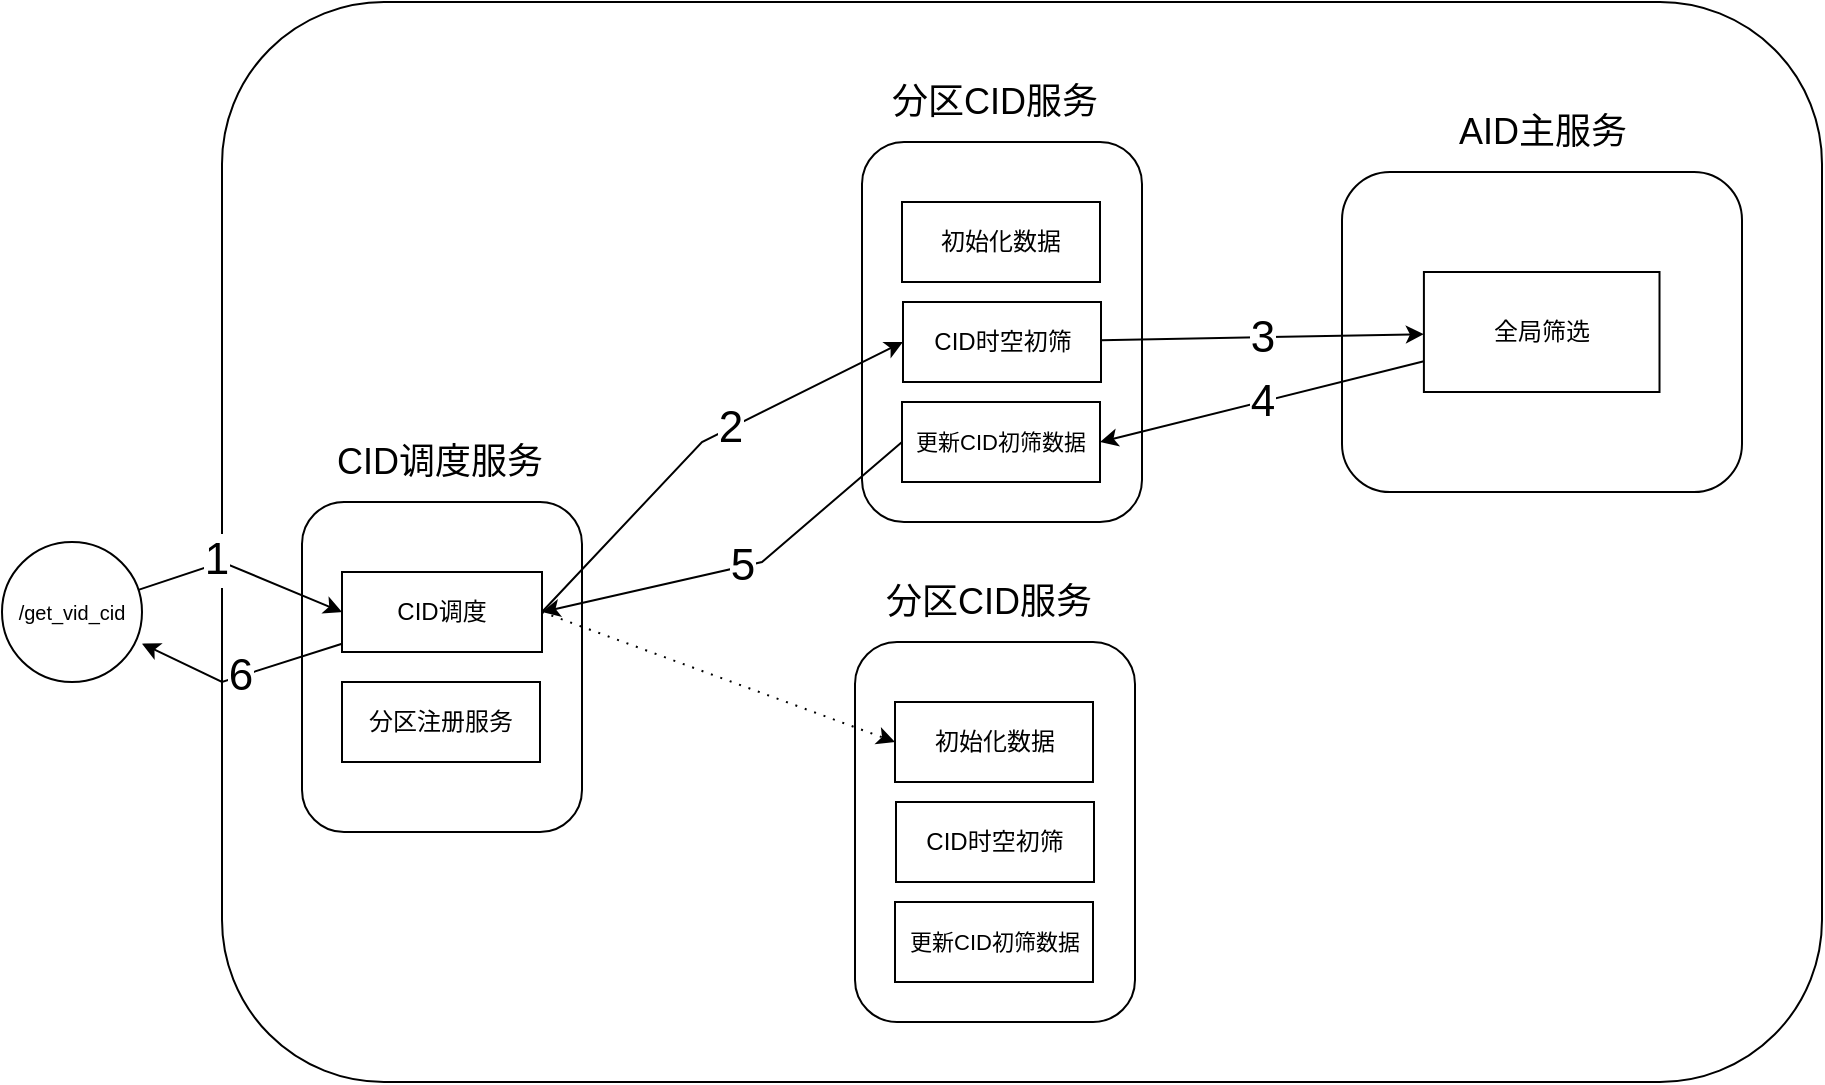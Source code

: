<mxfile version="10.9.8" type="github"><diagram id="oBw-50UfpVgZWzjx3LWy" name="AID-important flow"><mxGraphModel dx="2912" dy="1134" grid="1" gridSize="10" guides="1" tooltips="1" connect="1" arrows="1" fold="1" page="1" pageScale="1" pageWidth="850" pageHeight="1100" math="0" shadow="0"><root><mxCell id="0"/><mxCell id="1" parent="0"/><mxCell id="gyqUqVLooWkQ7fCBJxhd-28" value="" style="rounded=1;whiteSpace=wrap;html=1;fontSize=22;" parent="1" vertex="1"><mxGeometry x="-354" y="250" width="800" height="540" as="geometry"/></mxCell><mxCell id="QZ5f9pB9WDofDm-RmPA3-1" value="" style="rounded=1;whiteSpace=wrap;html=1;fontSize=12;" parent="1" vertex="1"><mxGeometry x="-314" y="500" width="140" height="165" as="geometry"/></mxCell><mxCell id="gyqUqVLooWkQ7fCBJxhd-39" value="" style="rounded=1;whiteSpace=wrap;html=1;fontSize=12;" parent="1" vertex="1"><mxGeometry x="206" y="335" width="200" height="160" as="geometry"/></mxCell><mxCell id="gyqUqVLooWkQ7fCBJxhd-16" value="全局筛选" style="rounded=0;whiteSpace=wrap;html=1;fontFamily=Helvetica;labelBackgroundColor=none;" parent="1" vertex="1"><mxGeometry x="246.954" y="385" width="117.798" height="60" as="geometry"/></mxCell><mxCell id="gyqUqVLooWkQ7fCBJxhd-36" value="分区CID服务" style="text;html=1;strokeColor=none;fillColor=none;align=center;verticalAlign=middle;whiteSpace=wrap;rounded=0;fontSize=18;" parent="1" vertex="1"><mxGeometry x="-20" y="290" width="105" height="20" as="geometry"/></mxCell><mxCell id="QZ5f9pB9WDofDm-RmPA3-13" style="edgeStyle=none;rounded=0;orthogonalLoop=1;jettySize=auto;html=1;entryX=0;entryY=0.5;entryDx=0;entryDy=0;" parent="1" source="gyqUqVLooWkQ7fCBJxhd-37" target="gyqUqVLooWkQ7fCBJxhd-49" edge="1"><mxGeometry relative="1" as="geometry"><Array as="points"><mxPoint x="-354" y="530"/></Array></mxGeometry></mxCell><mxCell id="QZ5f9pB9WDofDm-RmPA3-14" value="1" style="text;html=1;resizable=0;points=[];align=center;verticalAlign=middle;labelBackgroundColor=#ffffff;fontSize=22;" parent="QZ5f9pB9WDofDm-RmPA3-13" vertex="1" connectable="0"><mxGeometry x="-0.242" y="2" relative="1" as="geometry"><mxPoint as="offset"/></mxGeometry></mxCell><mxCell id="gyqUqVLooWkQ7fCBJxhd-37" value="/get_vid_cid" style="ellipse;whiteSpace=wrap;html=1;aspect=fixed;fontSize=10;" parent="1" vertex="1"><mxGeometry x="-464" y="520" width="70" height="70" as="geometry"/></mxCell><mxCell id="gyqUqVLooWkQ7fCBJxhd-40" value="AID主服务" style="text;html=1;strokeColor=none;fillColor=none;align=center;verticalAlign=middle;whiteSpace=wrap;rounded=0;fontSize=18;" parent="1" vertex="1"><mxGeometry x="258.5" y="305" width="95" height="20" as="geometry"/></mxCell><mxCell id="gyqUqVLooWkQ7fCBJxhd-34" value="" style="rounded=1;whiteSpace=wrap;html=1;fontSize=12;" parent="1" vertex="1"><mxGeometry x="-34" y="320" width="140" height="190" as="geometry"/></mxCell><mxCell id="gyqUqVLooWkQ7fCBJxhd-9" value="CID时空初筛&lt;br&gt;" style="rounded=0;whiteSpace=wrap;html=1;" parent="1" vertex="1"><mxGeometry x="-13.5" y="400" width="99" height="40" as="geometry"/></mxCell><mxCell id="QZ5f9pB9WDofDm-RmPA3-17" value="5" style="edgeStyle=none;rounded=0;orthogonalLoop=1;jettySize=auto;html=1;entryX=1;entryY=0.5;entryDx=0;entryDy=0;fontSize=22;exitX=0;exitY=0.5;exitDx=0;exitDy=0;" parent="1" source="gyqUqVLooWkQ7fCBJxhd-46" target="gyqUqVLooWkQ7fCBJxhd-49" edge="1"><mxGeometry relative="1" as="geometry"><Array as="points"><mxPoint x="-84" y="530"/></Array></mxGeometry></mxCell><object label="&lt;font style=&quot;font-size: 11px&quot;&gt;更新CID初筛数据&lt;/font&gt;&lt;br style=&quot;font-size: 2px&quot;&gt;" id="gyqUqVLooWkQ7fCBJxhd-46"><mxCell style="rounded=0;whiteSpace=wrap;html=1;fontSize=2;" parent="1" vertex="1"><mxGeometry x="-14" y="450" width="99" height="40" as="geometry"/></mxCell></object><mxCell id="gyqUqVLooWkQ7fCBJxhd-18" value="3" style="rounded=0;orthogonalLoop=1;jettySize=auto;html=1;fontSize=22;" parent="1" source="gyqUqVLooWkQ7fCBJxhd-9" target="gyqUqVLooWkQ7fCBJxhd-16" edge="1"><mxGeometry relative="1" as="geometry"/></mxCell><mxCell id="gyqUqVLooWkQ7fCBJxhd-35" value="4" style="rounded=0;orthogonalLoop=1;jettySize=auto;html=1;fontSize=22;entryX=1;entryY=0.5;entryDx=0;entryDy=0;" parent="1" source="gyqUqVLooWkQ7fCBJxhd-16" target="gyqUqVLooWkQ7fCBJxhd-46" edge="1"><mxGeometry relative="1" as="geometry"><mxPoint x="94.752" y="461.568" as="targetPoint"/></mxGeometry></mxCell><mxCell id="gyqUqVLooWkQ7fCBJxhd-48" value="初始化数据" style="rounded=0;whiteSpace=wrap;html=1;" parent="1" vertex="1"><mxGeometry x="-14" y="350" width="99" height="40" as="geometry"/></mxCell><mxCell id="QZ5f9pB9WDofDm-RmPA3-11" style="edgeStyle=none;rounded=0;orthogonalLoop=1;jettySize=auto;html=1;exitX=1;exitY=0.5;exitDx=0;exitDy=0;entryX=0;entryY=0.5;entryDx=0;entryDy=0;fontSize=22;" parent="1" source="gyqUqVLooWkQ7fCBJxhd-49" target="gyqUqVLooWkQ7fCBJxhd-9" edge="1"><mxGeometry relative="1" as="geometry"><Array as="points"><mxPoint x="-114" y="470"/></Array></mxGeometry></mxCell><mxCell id="QZ5f9pB9WDofDm-RmPA3-15" value="&lt;font style=&quot;font-size: 22px&quot;&gt;2&lt;/font&gt;" style="text;html=1;resizable=0;points=[];align=center;verticalAlign=middle;labelBackgroundColor=#ffffff;" parent="QZ5f9pB9WDofDm-RmPA3-11" vertex="1" connectable="0"><mxGeometry x="0.151" relative="1" as="geometry"><mxPoint as="offset"/></mxGeometry></mxCell><mxCell id="QZ5f9pB9WDofDm-RmPA3-18" value="6" style="edgeStyle=none;rounded=0;orthogonalLoop=1;jettySize=auto;html=1;entryX=1;entryY=0.726;entryDx=0;entryDy=0;entryPerimeter=0;fontSize=22;" parent="1" source="gyqUqVLooWkQ7fCBJxhd-49" target="gyqUqVLooWkQ7fCBJxhd-37" edge="1"><mxGeometry relative="1" as="geometry"><Array as="points"><mxPoint x="-354" y="590"/></Array></mxGeometry></mxCell><mxCell id="gyqUqVLooWkQ7fCBJxhd-49" value="CID调度" style="rounded=0;whiteSpace=wrap;html=1;" parent="1" vertex="1"><mxGeometry x="-294" y="535" width="100" height="40" as="geometry"/></mxCell><mxCell id="QZ5f9pB9WDofDm-RmPA3-2" value="分区注册服务" style="rounded=0;whiteSpace=wrap;html=1;" parent="1" vertex="1"><mxGeometry x="-294" y="590" width="99" height="40" as="geometry"/></mxCell><mxCell id="QZ5f9pB9WDofDm-RmPA3-3" value="CID调度服务" style="text;html=1;strokeColor=none;fillColor=none;align=center;verticalAlign=middle;whiteSpace=wrap;rounded=0;fontSize=18;" parent="1" vertex="1"><mxGeometry x="-303.5" y="470" width="116" height="20" as="geometry"/></mxCell><mxCell id="QZ5f9pB9WDofDm-RmPA3-4" value="" style="rounded=1;whiteSpace=wrap;html=1;fontSize=12;" parent="1" vertex="1"><mxGeometry x="-37.5" y="570" width="140" height="190" as="geometry"/></mxCell><mxCell id="QZ5f9pB9WDofDm-RmPA3-5" value="分区CID服务" style="text;html=1;strokeColor=none;fillColor=none;align=center;verticalAlign=middle;whiteSpace=wrap;rounded=0;fontSize=18;" parent="1" vertex="1"><mxGeometry x="-23.5" y="540" width="105" height="20" as="geometry"/></mxCell><mxCell id="QZ5f9pB9WDofDm-RmPA3-6" value="初始化数据" style="rounded=0;whiteSpace=wrap;html=1;" parent="1" vertex="1"><mxGeometry x="-17.5" y="600" width="99" height="40" as="geometry"/></mxCell><mxCell id="QZ5f9pB9WDofDm-RmPA3-7" value="CID时空初筛&lt;br&gt;" style="rounded=0;whiteSpace=wrap;html=1;" parent="1" vertex="1"><mxGeometry x="-17" y="650" width="99" height="40" as="geometry"/></mxCell><mxCell id="QZ5f9pB9WDofDm-RmPA3-8" value="&lt;font style=&quot;font-size: 11px&quot;&gt;更新CID初筛数据&lt;/font&gt;&lt;br style=&quot;font-size: 2px&quot;&gt;" style="rounded=0;whiteSpace=wrap;html=1;fontSize=2;" parent="1" vertex="1"><mxGeometry x="-17.5" y="700" width="99" height="40" as="geometry"/></mxCell><mxCell id="QZ5f9pB9WDofDm-RmPA3-12" style="edgeStyle=none;rounded=0;orthogonalLoop=1;jettySize=auto;html=1;exitX=1;exitY=0.5;exitDx=0;exitDy=0;entryX=0;entryY=0.5;entryDx=0;entryDy=0;dashed=1;dashPattern=1 4;" parent="1" source="gyqUqVLooWkQ7fCBJxhd-49" target="QZ5f9pB9WDofDm-RmPA3-6" edge="1"><mxGeometry relative="1" as="geometry"><mxPoint x="-183.897" y="565.103" as="sourcePoint"/><mxPoint x="-3.207" y="429.931" as="targetPoint"/></mxGeometry></mxCell></root></mxGraphModel></diagram><diagram id="PBCrM9ewhUOtHOkRaVHH" name="AID-multiple features support"><mxGraphModel dx="2062" dy="1134" grid="1" gridSize="10" guides="1" tooltips="1" connect="1" arrows="1" fold="1" page="1" pageScale="1" pageWidth="850" pageHeight="1100" math="0" shadow="0"><root><mxCell id="JdAGFYlVhv5icdHCzRFo-0"/><mxCell id="JdAGFYlVhv5icdHCzRFo-1" parent="JdAGFYlVhv5icdHCzRFo-0"/><mxCell id="48d56XRWA-FCoRBVmB02-20" style="edgeStyle=none;rounded=0;orthogonalLoop=1;jettySize=auto;html=1;entryX=0;entryY=0.5;entryDx=0;entryDy=0;fontSize=22;exitX=1;exitY=0.218;exitDx=0;exitDy=0;exitPerimeter=0;" parent="JdAGFYlVhv5icdHCzRFo-1" source="48d56XRWA-FCoRBVmB02-2" target="ARForAhAfnkTxZ6u_CKm-0" edge="1"><mxGeometry relative="1" as="geometry"/></mxCell><mxCell id="48d56XRWA-FCoRBVmB02-21" style="edgeStyle=none;rounded=0;orthogonalLoop=1;jettySize=auto;html=1;fontSize=22;entryX=-0.004;entryY=0.463;entryDx=0;entryDy=0;entryPerimeter=0;" parent="JdAGFYlVhv5icdHCzRFo-1" source="48d56XRWA-FCoRBVmB02-2" target="ARForAhAfnkTxZ6u_CKm-9" edge="1"><mxGeometry relative="1" as="geometry"><mxPoint x="390" y="595" as="targetPoint"/></mxGeometry></mxCell><mxCell id="48d56XRWA-FCoRBVmB02-22" style="edgeStyle=none;rounded=0;orthogonalLoop=1;jettySize=auto;html=1;entryX=0;entryY=0.25;entryDx=0;entryDy=0;fontSize=22;exitX=1.008;exitY=0.833;exitDx=0;exitDy=0;exitPerimeter=0;" parent="JdAGFYlVhv5icdHCzRFo-1" source="48d56XRWA-FCoRBVmB02-2" target="48d56XRWA-FCoRBVmB02-7" edge="1"><mxGeometry relative="1" as="geometry"/></mxCell><mxCell id="EJ5xfC8JxEE2Uj43By8m-0" value="" style="group" parent="JdAGFYlVhv5icdHCzRFo-1" vertex="1" connectable="0"><mxGeometry x="377.5" y="160" width="425" height="240" as="geometry"/></mxCell><mxCell id="ARForAhAfnkTxZ6u_CKm-0" value="" style="rounded=1;whiteSpace=wrap;html=1;labelBackgroundColor=none;fontSize=22;" parent="EJ5xfC8JxEE2Uj43By8m-0" vertex="1"><mxGeometry y="40" width="425" height="200" as="geometry"/></mxCell><mxCell id="-5-_Aptpb5ICnBdxY6KZ-0" value="CID调度" style="rounded=0;whiteSpace=wrap;html=1;" parent="EJ5xfC8JxEE2Uj43By8m-0" vertex="1"><mxGeometry x="22.5" y="120" width="100" height="40" as="geometry"/></mxCell><mxCell id="0T1M7yxePkgargMjb3qZ-0" value="分区CID服务" style="rounded=0;whiteSpace=wrap;html=1;" parent="EJ5xfC8JxEE2Uj43By8m-0" vertex="1"><mxGeometry x="162.5" y="60" width="100" height="40" as="geometry"/></mxCell><mxCell id="ARForAhAfnkTxZ6u_CKm-2" style="edgeStyle=none;rounded=0;orthogonalLoop=1;jettySize=auto;html=1;entryX=0;entryY=0.5;entryDx=0;entryDy=0;fontSize=22;" parent="EJ5xfC8JxEE2Uj43By8m-0" source="-5-_Aptpb5ICnBdxY6KZ-0" target="0T1M7yxePkgargMjb3qZ-0" edge="1"><mxGeometry relative="1" as="geometry"/></mxCell><mxCell id="0T1M7yxePkgargMjb3qZ-1" value="分区CID服务" style="rounded=0;whiteSpace=wrap;html=1;" parent="EJ5xfC8JxEE2Uj43By8m-0" vertex="1"><mxGeometry x="162.5" y="120" width="100" height="40" as="geometry"/></mxCell><mxCell id="ARForAhAfnkTxZ6u_CKm-3" style="edgeStyle=none;rounded=0;orthogonalLoop=1;jettySize=auto;html=1;fontSize=22;" parent="EJ5xfC8JxEE2Uj43By8m-0" source="-5-_Aptpb5ICnBdxY6KZ-0" target="0T1M7yxePkgargMjb3qZ-1" edge="1"><mxGeometry relative="1" as="geometry"/></mxCell><mxCell id="0T1M7yxePkgargMjb3qZ-2" value="分区CID服务" style="rounded=0;whiteSpace=wrap;html=1;" parent="EJ5xfC8JxEE2Uj43By8m-0" vertex="1"><mxGeometry x="162.5" y="180" width="100" height="40" as="geometry"/></mxCell><mxCell id="ARForAhAfnkTxZ6u_CKm-4" style="edgeStyle=none;rounded=0;orthogonalLoop=1;jettySize=auto;html=1;entryX=0;entryY=0.5;entryDx=0;entryDy=0;fontSize=22;" parent="EJ5xfC8JxEE2Uj43By8m-0" source="-5-_Aptpb5ICnBdxY6KZ-0" target="0T1M7yxePkgargMjb3qZ-2" edge="1"><mxGeometry relative="1" as="geometry"/></mxCell><mxCell id="0T1M7yxePkgargMjb3qZ-3" value="AID主服务" style="rounded=0;whiteSpace=wrap;html=1;" parent="EJ5xfC8JxEE2Uj43By8m-0" vertex="1"><mxGeometry x="302.5" y="120" width="100" height="40" as="geometry"/></mxCell><mxCell id="ARForAhAfnkTxZ6u_CKm-5" style="edgeStyle=none;rounded=0;orthogonalLoop=1;jettySize=auto;html=1;entryX=0.317;entryY=-0.014;entryDx=0;entryDy=0;entryPerimeter=0;fontSize=22;exitX=1;exitY=0.5;exitDx=0;exitDy=0;" parent="EJ5xfC8JxEE2Uj43By8m-0" source="0T1M7yxePkgargMjb3qZ-0" target="0T1M7yxePkgargMjb3qZ-3" edge="1"><mxGeometry relative="1" as="geometry"/></mxCell><mxCell id="ARForAhAfnkTxZ6u_CKm-1" value="AID服务-特征版本α" style="text;html=1;strokeColor=none;fillColor=none;align=center;verticalAlign=middle;whiteSpace=wrap;rounded=0;labelBackgroundColor=none;fontSize=22;" parent="EJ5xfC8JxEE2Uj43By8m-0" vertex="1"><mxGeometry x="95" width="220" height="20" as="geometry"/></mxCell><mxCell id="ARForAhAfnkTxZ6u_CKm-7" style="edgeStyle=none;rounded=0;orthogonalLoop=1;jettySize=auto;html=1;entryX=0.397;entryY=0.971;entryDx=0;entryDy=0;entryPerimeter=0;fontSize=22;" parent="EJ5xfC8JxEE2Uj43By8m-0" source="0T1M7yxePkgargMjb3qZ-2" target="0T1M7yxePkgargMjb3qZ-3" edge="1"><mxGeometry relative="1" as="geometry"/></mxCell><mxCell id="ARForAhAfnkTxZ6u_CKm-8" style="edgeStyle=none;rounded=0;orthogonalLoop=1;jettySize=auto;html=1;entryX=0;entryY=0.5;entryDx=0;entryDy=0;fontSize=22;exitX=1;exitY=0.5;exitDx=0;exitDy=0;" parent="EJ5xfC8JxEE2Uj43By8m-0" source="0T1M7yxePkgargMjb3qZ-1" target="0T1M7yxePkgargMjb3qZ-3" edge="1"><mxGeometry relative="1" as="geometry"><mxPoint x="262.5" y="180.141" as="sourcePoint"/><mxPoint x="342.214" y="154.857" as="targetPoint"/></mxGeometry></mxCell><mxCell id="EJ5xfC8JxEE2Uj43By8m-1" value="" style="group" parent="JdAGFYlVhv5icdHCzRFo-1" vertex="1" connectable="0"><mxGeometry x="382.5" y="460" width="425" height="240" as="geometry"/></mxCell><mxCell id="ARForAhAfnkTxZ6u_CKm-9" value="" style="rounded=1;whiteSpace=wrap;html=1;labelBackgroundColor=none;fontSize=22;" parent="EJ5xfC8JxEE2Uj43By8m-1" vertex="1"><mxGeometry y="40" width="425" height="200" as="geometry"/></mxCell><mxCell id="ARForAhAfnkTxZ6u_CKm-13" value="CID调度" style="rounded=0;whiteSpace=wrap;html=1;" parent="EJ5xfC8JxEE2Uj43By8m-1" vertex="1"><mxGeometry x="22.5" y="120" width="100" height="40" as="geometry"/></mxCell><mxCell id="ARForAhAfnkTxZ6u_CKm-15" value="分区CID服务" style="rounded=0;whiteSpace=wrap;html=1;" parent="EJ5xfC8JxEE2Uj43By8m-1" vertex="1"><mxGeometry x="162.5" y="60" width="100" height="40" as="geometry"/></mxCell><mxCell id="ARForAhAfnkTxZ6u_CKm-10" style="edgeStyle=none;rounded=0;orthogonalLoop=1;jettySize=auto;html=1;entryX=0;entryY=0.5;entryDx=0;entryDy=0;fontSize=22;" parent="EJ5xfC8JxEE2Uj43By8m-1" source="ARForAhAfnkTxZ6u_CKm-13" target="ARForAhAfnkTxZ6u_CKm-15" edge="1"><mxGeometry relative="1" as="geometry"/></mxCell><mxCell id="ARForAhAfnkTxZ6u_CKm-16" value="分区CID服务" style="rounded=0;whiteSpace=wrap;html=1;" parent="EJ5xfC8JxEE2Uj43By8m-1" vertex="1"><mxGeometry x="162.5" y="120" width="100" height="40" as="geometry"/></mxCell><mxCell id="ARForAhAfnkTxZ6u_CKm-11" style="edgeStyle=none;rounded=0;orthogonalLoop=1;jettySize=auto;html=1;fontSize=22;" parent="EJ5xfC8JxEE2Uj43By8m-1" source="ARForAhAfnkTxZ6u_CKm-13" target="ARForAhAfnkTxZ6u_CKm-16" edge="1"><mxGeometry relative="1" as="geometry"/></mxCell><mxCell id="ARForAhAfnkTxZ6u_CKm-18" value="分区CID服务" style="rounded=0;whiteSpace=wrap;html=1;" parent="EJ5xfC8JxEE2Uj43By8m-1" vertex="1"><mxGeometry x="162.5" y="180" width="100" height="40" as="geometry"/></mxCell><mxCell id="ARForAhAfnkTxZ6u_CKm-12" style="edgeStyle=none;rounded=0;orthogonalLoop=1;jettySize=auto;html=1;entryX=0;entryY=0.5;entryDx=0;entryDy=0;fontSize=22;" parent="EJ5xfC8JxEE2Uj43By8m-1" source="ARForAhAfnkTxZ6u_CKm-13" target="ARForAhAfnkTxZ6u_CKm-18" edge="1"><mxGeometry relative="1" as="geometry"/></mxCell><mxCell id="ARForAhAfnkTxZ6u_CKm-19" value="AID主服务" style="rounded=0;whiteSpace=wrap;html=1;" parent="EJ5xfC8JxEE2Uj43By8m-1" vertex="1"><mxGeometry x="302.5" y="120" width="100" height="40" as="geometry"/></mxCell><mxCell id="ARForAhAfnkTxZ6u_CKm-14" style="edgeStyle=none;rounded=0;orthogonalLoop=1;jettySize=auto;html=1;entryX=0.317;entryY=-0.014;entryDx=0;entryDy=0;entryPerimeter=0;fontSize=22;exitX=1;exitY=0.5;exitDx=0;exitDy=0;" parent="EJ5xfC8JxEE2Uj43By8m-1" source="ARForAhAfnkTxZ6u_CKm-15" target="ARForAhAfnkTxZ6u_CKm-19" edge="1"><mxGeometry relative="1" as="geometry"/></mxCell><mxCell id="ARForAhAfnkTxZ6u_CKm-20" value="AID服务-特征版本β" style="text;html=1;strokeColor=none;fillColor=none;align=center;verticalAlign=middle;whiteSpace=wrap;rounded=0;labelBackgroundColor=none;fontSize=22;" parent="EJ5xfC8JxEE2Uj43By8m-1" vertex="1"><mxGeometry x="122.5" width="205" height="20" as="geometry"/></mxCell><mxCell id="ARForAhAfnkTxZ6u_CKm-17" style="edgeStyle=none;rounded=0;orthogonalLoop=1;jettySize=auto;html=1;entryX=0.397;entryY=0.971;entryDx=0;entryDy=0;entryPerimeter=0;fontSize=22;" parent="EJ5xfC8JxEE2Uj43By8m-1" source="ARForAhAfnkTxZ6u_CKm-18" target="ARForAhAfnkTxZ6u_CKm-19" edge="1"><mxGeometry relative="1" as="geometry"/></mxCell><mxCell id="ARForAhAfnkTxZ6u_CKm-21" style="edgeStyle=none;rounded=0;orthogonalLoop=1;jettySize=auto;html=1;entryX=0;entryY=0.5;entryDx=0;entryDy=0;fontSize=22;exitX=1;exitY=0.5;exitDx=0;exitDy=0;" parent="EJ5xfC8JxEE2Uj43By8m-1" source="ARForAhAfnkTxZ6u_CKm-16" target="ARForAhAfnkTxZ6u_CKm-19" edge="1"><mxGeometry relative="1" as="geometry"><mxPoint x="262.5" y="180.141" as="sourcePoint"/><mxPoint x="342.214" y="154.857" as="targetPoint"/></mxGeometry></mxCell><mxCell id="EJ5xfC8JxEE2Uj43By8m-2" value="" style="group" parent="JdAGFYlVhv5icdHCzRFo-1" vertex="1" connectable="0"><mxGeometry x="390" y="770" width="425" height="240" as="geometry"/></mxCell><mxCell id="48d56XRWA-FCoRBVmB02-7" value="" style="rounded=1;whiteSpace=wrap;html=1;labelBackgroundColor=none;fontSize=22;" parent="EJ5xfC8JxEE2Uj43By8m-2" vertex="1"><mxGeometry y="40" width="425" height="200" as="geometry"/></mxCell><mxCell id="48d56XRWA-FCoRBVmB02-11" value="CID调度" style="rounded=0;whiteSpace=wrap;html=1;" parent="EJ5xfC8JxEE2Uj43By8m-2" vertex="1"><mxGeometry x="22.5" y="120" width="100" height="40" as="geometry"/></mxCell><mxCell id="48d56XRWA-FCoRBVmB02-13" value="分区CID服务" style="rounded=0;whiteSpace=wrap;html=1;" parent="EJ5xfC8JxEE2Uj43By8m-2" vertex="1"><mxGeometry x="162.5" y="60" width="100" height="40" as="geometry"/></mxCell><mxCell id="48d56XRWA-FCoRBVmB02-8" style="edgeStyle=none;rounded=0;orthogonalLoop=1;jettySize=auto;html=1;entryX=0;entryY=0.5;entryDx=0;entryDy=0;fontSize=22;" parent="EJ5xfC8JxEE2Uj43By8m-2" source="48d56XRWA-FCoRBVmB02-11" target="48d56XRWA-FCoRBVmB02-13" edge="1"><mxGeometry relative="1" as="geometry"/></mxCell><mxCell id="48d56XRWA-FCoRBVmB02-14" value="分区CID服务" style="rounded=0;whiteSpace=wrap;html=1;" parent="EJ5xfC8JxEE2Uj43By8m-2" vertex="1"><mxGeometry x="162.5" y="120" width="100" height="40" as="geometry"/></mxCell><mxCell id="48d56XRWA-FCoRBVmB02-9" style="edgeStyle=none;rounded=0;orthogonalLoop=1;jettySize=auto;html=1;fontSize=22;" parent="EJ5xfC8JxEE2Uj43By8m-2" source="48d56XRWA-FCoRBVmB02-11" target="48d56XRWA-FCoRBVmB02-14" edge="1"><mxGeometry relative="1" as="geometry"/></mxCell><mxCell id="48d56XRWA-FCoRBVmB02-16" value="分区CID服务" style="rounded=0;whiteSpace=wrap;html=1;" parent="EJ5xfC8JxEE2Uj43By8m-2" vertex="1"><mxGeometry x="162.5" y="180" width="100" height="40" as="geometry"/></mxCell><mxCell id="48d56XRWA-FCoRBVmB02-10" style="edgeStyle=none;rounded=0;orthogonalLoop=1;jettySize=auto;html=1;entryX=0;entryY=0.5;entryDx=0;entryDy=0;fontSize=22;" parent="EJ5xfC8JxEE2Uj43By8m-2" source="48d56XRWA-FCoRBVmB02-11" target="48d56XRWA-FCoRBVmB02-16" edge="1"><mxGeometry relative="1" as="geometry"/></mxCell><mxCell id="48d56XRWA-FCoRBVmB02-17" value="AID主服务" style="rounded=0;whiteSpace=wrap;html=1;" parent="EJ5xfC8JxEE2Uj43By8m-2" vertex="1"><mxGeometry x="302.5" y="120" width="100" height="40" as="geometry"/></mxCell><mxCell id="48d56XRWA-FCoRBVmB02-12" style="edgeStyle=none;rounded=0;orthogonalLoop=1;jettySize=auto;html=1;entryX=0.317;entryY=-0.014;entryDx=0;entryDy=0;entryPerimeter=0;fontSize=22;exitX=1;exitY=0.5;exitDx=0;exitDy=0;" parent="EJ5xfC8JxEE2Uj43By8m-2" source="48d56XRWA-FCoRBVmB02-13" target="48d56XRWA-FCoRBVmB02-17" edge="1"><mxGeometry relative="1" as="geometry"/></mxCell><mxCell id="48d56XRWA-FCoRBVmB02-18" value="AID服务-特征版本γ" style="text;html=1;strokeColor=none;fillColor=none;align=center;verticalAlign=middle;whiteSpace=wrap;rounded=0;labelBackgroundColor=none;fontSize=22;" parent="EJ5xfC8JxEE2Uj43By8m-2" vertex="1"><mxGeometry x="112" width="208" height="20" as="geometry"/></mxCell><mxCell id="48d56XRWA-FCoRBVmB02-15" style="edgeStyle=none;rounded=0;orthogonalLoop=1;jettySize=auto;html=1;entryX=0.397;entryY=0.971;entryDx=0;entryDy=0;entryPerimeter=0;fontSize=22;" parent="EJ5xfC8JxEE2Uj43By8m-2" source="48d56XRWA-FCoRBVmB02-16" target="48d56XRWA-FCoRBVmB02-17" edge="1"><mxGeometry relative="1" as="geometry"/></mxCell><mxCell id="48d56XRWA-FCoRBVmB02-19" style="edgeStyle=none;rounded=0;orthogonalLoop=1;jettySize=auto;html=1;entryX=0;entryY=0.5;entryDx=0;entryDy=0;fontSize=22;exitX=1;exitY=0.5;exitDx=0;exitDy=0;" parent="EJ5xfC8JxEE2Uj43By8m-2" source="48d56XRWA-FCoRBVmB02-14" target="48d56XRWA-FCoRBVmB02-17" edge="1"><mxGeometry relative="1" as="geometry"><mxPoint x="262.5" y="180.141" as="sourcePoint"/><mxPoint x="342.214" y="154.857" as="targetPoint"/></mxGeometry></mxCell><mxCell id="EJ5xfC8JxEE2Uj43By8m-3" value="" style="group" parent="JdAGFYlVhv5icdHCzRFo-1" vertex="1" connectable="0"><mxGeometry x="80" y="420" width="220" height="320" as="geometry"/></mxCell><mxCell id="48d56XRWA-FCoRBVmB02-2" value="" style="rounded=1;whiteSpace=wrap;html=1;labelBackgroundColor=none;fontSize=22;" parent="EJ5xfC8JxEE2Uj43By8m-3" vertex="1"><mxGeometry x="10" y="30" width="200" height="290" as="geometry"/></mxCell><mxCell id="48d56XRWA-FCoRBVmB02-0" value="多特征AID合并调度" style="rounded=0;whiteSpace=wrap;html=1;" parent="EJ5xfC8JxEE2Uj43By8m-3" vertex="1"><mxGeometry x="40" y="60" width="140" height="40" as="geometry"/></mxCell><mxCell id="48d56XRWA-FCoRBVmB02-1" value="按优先级结构化" style="rounded=0;whiteSpace=wrap;html=1;" parent="EJ5xfC8JxEE2Uj43By8m-3" vertex="1"><mxGeometry x="40" y="110" width="140" height="40" as="geometry"/></mxCell><mxCell id="48d56XRWA-FCoRBVmB02-3" value="AID信息查询代理" style="rounded=0;whiteSpace=wrap;html=1;" parent="EJ5xfC8JxEE2Uj43By8m-3" vertex="1"><mxGeometry x="40" y="160" width="140" height="40" as="geometry"/></mxCell><mxCell id="48d56XRWA-FCoRBVmB02-4" value="AID以图搜AID代理" style="rounded=0;whiteSpace=wrap;html=1;" parent="EJ5xfC8JxEE2Uj43By8m-3" vertex="1"><mxGeometry x="40" y="210" width="140" height="40" as="geometry"/></mxCell><mxCell id="48d56XRWA-FCoRBVmB02-5" value="获取AID代理" style="rounded=0;whiteSpace=wrap;html=1;" parent="EJ5xfC8JxEE2Uj43By8m-3" vertex="1"><mxGeometry x="40" y="260" width="140" height="40" as="geometry"/></mxCell><mxCell id="48d56XRWA-FCoRBVmB02-6" value="AID多特征值支持服务" style="text;html=1;strokeColor=none;fillColor=none;align=center;verticalAlign=middle;whiteSpace=wrap;rounded=0;labelBackgroundColor=none;fontSize=22;" parent="EJ5xfC8JxEE2Uj43By8m-3" vertex="1"><mxGeometry width="220" height="20" as="geometry"/></mxCell></root></mxGraphModel></diagram><diagram id="4AWNTrkTv2ikg5qk95vC" name="AID-multiple features support"><mxGraphModel dx="2062" dy="1134" grid="1" gridSize="10" guides="1" tooltips="1" connect="1" arrows="1" fold="1" page="1" pageScale="1" pageWidth="850" pageHeight="1100" math="0" shadow="0"><root><mxCell id="wEJ9PHMiZvNJHOVsR6vY-0"/><mxCell id="wEJ9PHMiZvNJHOVsR6vY-1" parent="wEJ9PHMiZvNJHOVsR6vY-0"/><mxCell id="xdLQscry9cZ6ki6XvlLS-0" value="" style="rounded=1;whiteSpace=wrap;html=1;labelBackgroundColor=none;fontSize=22;" parent="wEJ9PHMiZvNJHOVsR6vY-1" vertex="1"><mxGeometry x="210" y="240" width="1190" height="470" as="geometry"/></mxCell><mxCell id="xdLQscry9cZ6ki6XvlLS-11" value="AID服务" style="text;html=1;strokeColor=none;fillColor=none;align=center;verticalAlign=middle;whiteSpace=wrap;rounded=0;labelBackgroundColor=none;fontSize=22;" parent="wEJ9PHMiZvNJHOVsR6vY-1" vertex="1"><mxGeometry x="700" y="200" width="220" height="20" as="geometry"/></mxCell><mxCell id="xdLQscry9cZ6ki6XvlLS-15" value="" style="edgeStyle=none;rounded=0;orthogonalLoop=1;jettySize=auto;html=1;fontSize=22;" parent="wEJ9PHMiZvNJHOVsR6vY-1" source="xdLQscry9cZ6ki6XvlLS-13" target="xdLQscry9cZ6ki6XvlLS-14" edge="1"><mxGeometry relative="1" as="geometry"/></mxCell><mxCell id="xdLQscry9cZ6ki6XvlLS-13" value="" style="shape=cylinder;whiteSpace=wrap;html=1;boundedLbl=1;backgroundOutline=1;labelBackgroundColor=none;fontSize=22;" parent="wEJ9PHMiZvNJHOVsR6vY-1" vertex="1"><mxGeometry x="890" y="560" width="60" height="80" as="geometry"/></mxCell><mxCell id="xdLQscry9cZ6ki6XvlLS-19" value="" style="edgeStyle=none;rounded=0;orthogonalLoop=1;jettySize=auto;html=1;fontSize=12;" parent="wEJ9PHMiZvNJHOVsR6vY-1" source="xdLQscry9cZ6ki6XvlLS-14" target="xdLQscry9cZ6ki6XvlLS-18" edge="1"><mxGeometry relative="1" as="geometry"/></mxCell><mxCell id="xdLQscry9cZ6ki6XvlLS-14" value="" style="shape=cylinder;whiteSpace=wrap;html=1;boundedLbl=1;backgroundOutline=1;labelBackgroundColor=none;fontSize=22;" parent="wEJ9PHMiZvNJHOVsR6vY-1" vertex="1"><mxGeometry x="1020" y="560" width="60" height="80" as="geometry"/></mxCell><mxCell id="xdLQscry9cZ6ki6XvlLS-18" value="" style="shape=cylinder;whiteSpace=wrap;html=1;boundedLbl=1;backgroundOutline=1;labelBackgroundColor=none;fontSize=22;" parent="wEJ9PHMiZvNJHOVsR6vY-1" vertex="1"><mxGeometry x="1140" y="560" width="60" height="80" as="geometry"/></mxCell><mxCell id="xdLQscry9cZ6ki6XvlLS-16" value="Features" style="text;html=1;strokeColor=none;fillColor=none;align=center;verticalAlign=middle;whiteSpace=wrap;rounded=0;labelBackgroundColor=none;fontSize=12;" parent="wEJ9PHMiZvNJHOVsR6vY-1" vertex="1"><mxGeometry x="900" y="650" width="40" height="20" as="geometry"/></mxCell><mxCell id="xdLQscry9cZ6ki6XvlLS-17" value="aids&lt;br&gt;" style="text;html=1;strokeColor=none;fillColor=none;align=center;verticalAlign=middle;whiteSpace=wrap;rounded=0;labelBackgroundColor=none;fontSize=12;" parent="wEJ9PHMiZvNJHOVsR6vY-1" vertex="1"><mxGeometry x="1030" y="650" width="40" height="20" as="geometry"/></mxCell><mxCell id="xdLQscry9cZ6ki6XvlLS-20" value="maids&lt;br&gt;" style="text;html=1;strokeColor=none;fillColor=none;align=center;verticalAlign=middle;whiteSpace=wrap;rounded=0;labelBackgroundColor=none;fontSize=12;" parent="wEJ9PHMiZvNJHOVsR6vY-1" vertex="1"><mxGeometry x="1150" y="650" width="40" height="20" as="geometry"/></mxCell></root></mxGraphModel></diagram><diagram id="x3yzXQAykUfK2WZsDJzr" name="ç¬¬ 4 é¡µ"><mxGraphModel dx="2034" dy="1134" grid="1" gridSize="10" guides="1" tooltips="1" connect="1" arrows="1" fold="1" page="1" pageScale="1" pageWidth="850" pageHeight="1100" math="0" shadow="0"><root><mxCell id="myHKQKoOt6IUgKLV7n9i-0"/><mxCell id="myHKQKoOt6IUgKLV7n9i-1" parent="myHKQKoOt6IUgKLV7n9i-0"/></root></mxGraphModel></diagram><diagram id="tNoPfqpUDmDqUqIvz6gY" name="xj_version1"><mxGraphModel dx="3443" dy="1334" grid="0" gridSize="10" guides="1" tooltips="1" connect="1" arrows="1" fold="1" page="1" pageScale="1" pageWidth="850" pageHeight="1100" math="0" shadow="0"><root><mxCell id="cmd8HaALKgNwHihOORKw-0"/><mxCell id="cmd8HaALKgNwHihOORKw-1" parent="cmd8HaALKgNwHihOORKw-0"/><mxCell id="cmd8HaALKgNwHihOORKw-10" value="" style="rounded=0;orthogonalLoop=1;jettySize=auto;html=1;" edge="1" parent="cmd8HaALKgNwHihOORKw-1" source="cmd8HaALKgNwHihOORKw-2" target="cmd8HaALKgNwHihOORKw-9"><mxGeometry relative="1" as="geometry"/></mxCell><mxCell id="cmd8HaALKgNwHihOORKw-12" value="" style="edgeStyle=none;rounded=0;orthogonalLoop=1;jettySize=auto;html=1;" edge="1" parent="cmd8HaALKgNwHihOORKw-1" source="cmd8HaALKgNwHihOORKw-2" target="cmd8HaALKgNwHihOORKw-11"><mxGeometry relative="1" as="geometry"/></mxCell><mxCell id="cmd8HaALKgNwHihOORKw-14" value="" style="edgeStyle=none;rounded=0;orthogonalLoop=1;jettySize=auto;html=1;" edge="1" parent="cmd8HaALKgNwHihOORKw-1" source="cmd8HaALKgNwHihOORKw-2" target="cmd8HaALKgNwHihOORKw-13"><mxGeometry relative="1" as="geometry"/></mxCell><mxCell id="cmd8HaALKgNwHihOORKw-2" value="get_vid" style="rounded=0;whiteSpace=wrap;html=1;" vertex="1" parent="cmd8HaALKgNwHihOORKw-1"><mxGeometry x="-350" y="464" width="120" height="60" as="geometry"/></mxCell><mxCell id="OhntzvqbGi3Ih0hkEQhC-26" style="edgeStyle=none;rounded=0;orthogonalLoop=1;jettySize=auto;html=1;" edge="1" parent="cmd8HaALKgNwHihOORKw-1" source="cmd8HaALKgNwHihOORKw-13" target="OhntzvqbGi3Ih0hkEQhC-25"><mxGeometry relative="1" as="geometry"/></mxCell><mxCell id="cmd8HaALKgNwHihOORKw-13" value="普通抓拍照" style="rounded=0;whiteSpace=wrap;html=1;" vertex="1" parent="cmd8HaALKgNwHihOORKw-1"><mxGeometry x="-122.5" y="864" width="120" height="60" as="geometry"/></mxCell><mxCell id="OhntzvqbGi3Ih0hkEQhC-41" value="" style="edgeStyle=none;rounded=0;orthogonalLoop=1;jettySize=auto;html=1;" edge="1" parent="cmd8HaALKgNwHihOORKw-1" source="cmd8HaALKgNwHihOORKw-11" target="OhntzvqbGi3Ih0hkEQhC-40"><mxGeometry relative="1" as="geometry"/></mxCell><mxCell id="cmd8HaALKgNwHihOORKw-11" value="身份证证件照" style="rounded=0;whiteSpace=wrap;html=1;" vertex="1" parent="cmd8HaALKgNwHihOORKw-1"><mxGeometry x="-130" y="84" width="120" height="60" as="geometry"/></mxCell><mxCell id="OhntzvqbGi3Ih0hkEQhC-43" style="edgeStyle=none;rounded=0;orthogonalLoop=1;jettySize=auto;html=1;entryX=0;entryY=0.5;entryDx=0;entryDy=0;" edge="1" parent="cmd8HaALKgNwHihOORKw-1" source="OhntzvqbGi3Ih0hkEQhC-40" target="OhntzvqbGi3Ih0hkEQhC-42"><mxGeometry relative="1" as="geometry"/></mxCell><mxCell id="OhntzvqbGi3Ih0hkEQhC-40" value="新建特殊aid,入索引" style="rounded=0;whiteSpace=wrap;html=1;" vertex="1" parent="cmd8HaALKgNwHihOORKw-1"><mxGeometry x="70" y="84" width="120" height="60" as="geometry"/></mxCell><mxCell id="cmd8HaALKgNwHihOORKw-16" value="" style="edgeStyle=none;rounded=0;orthogonalLoop=1;jettySize=auto;html=1;" edge="1" parent="cmd8HaALKgNwHihOORKw-1" source="cmd8HaALKgNwHihOORKw-9"><mxGeometry relative="1" as="geometry"><mxPoint x="70" y="494" as="targetPoint"/></mxGeometry></mxCell><mxCell id="cmd8HaALKgNwHihOORKw-9" value="带ID抓拍照" style="rounded=0;whiteSpace=wrap;html=1;" vertex="1" parent="cmd8HaALKgNwHihOORKw-1"><mxGeometry x="-130" y="464" width="120" height="60" as="geometry"/></mxCell><mxCell id="cmd8HaALKgNwHihOORKw-3" value="AID_CID list" style="rounded=0;whiteSpace=wrap;html=1;" vertex="1" parent="cmd8HaALKgNwHihOORKw-1"><mxGeometry x="420" y="1450" width="120" height="60" as="geometry"/></mxCell><mxCell id="cmd8HaALKgNwHihOORKw-4" value="CID list" style="rounded=0;whiteSpace=wrap;html=1;" vertex="1" parent="cmd8HaALKgNwHihOORKw-1"><mxGeometry x="580" y="1450" width="120" height="60" as="geometry"/></mxCell><mxCell id="cmd8HaALKgNwHihOORKw-6" value="AID map" style="rounded=0;whiteSpace=wrap;html=1;" vertex="1" parent="cmd8HaALKgNwHihOORKw-1"><mxGeometry x="110" y="1400" width="120" height="60" as="geometry"/></mxCell><mxCell id="cmd8HaALKgNwHihOORKw-8" value="CID map" style="rounded=0;whiteSpace=wrap;html=1;" vertex="1" parent="cmd8HaALKgNwHihOORKw-1"><mxGeometry x="130" y="1440" width="120" height="60" as="geometry"/></mxCell><mxCell id="cmd8HaALKgNwHihOORKw-25" value="无" style="edgeStyle=none;rounded=0;orthogonalLoop=1;jettySize=auto;html=1;entryX=0;entryY=0.5;entryDx=0;entryDy=0;" edge="1" parent="cmd8HaALKgNwHihOORKw-1" source="cmd8HaALKgNwHihOORKw-17" target="cmd8HaALKgNwHihOORKw-24"><mxGeometry relative="1" as="geometry"/></mxCell><mxCell id="cmd8HaALKgNwHihOORKw-27" value="有" style="edgeStyle=none;rounded=0;orthogonalLoop=1;jettySize=auto;html=1;entryX=0;entryY=0.5;entryDx=0;entryDy=0;" edge="1" parent="cmd8HaALKgNwHihOORKw-1" source="cmd8HaALKgNwHihOORKw-17" target="cmd8HaALKgNwHihOORKw-31"><mxGeometry relative="1" as="geometry"><mxPoint x="237.778" y="391.778" as="targetPoint"/></mxGeometry></mxCell><mxCell id="cmd8HaALKgNwHihOORKw-33" value="" style="edgeStyle=none;rounded=0;orthogonalLoop=1;jettySize=auto;html=1;exitX=1;exitY=0.5;exitDx=0;exitDy=0;" edge="1" parent="cmd8HaALKgNwHihOORKw-1" source="cmd8HaALKgNwHihOORKw-31" target="cmd8HaALKgNwHihOORKw-32"><mxGeometry relative="1" as="geometry"/></mxCell><mxCell id="cmd8HaALKgNwHihOORKw-17" value="系统是否有该ID的AID" style="rhombus;whiteSpace=wrap;html=1;" vertex="1" parent="cmd8HaALKgNwHihOORKw-1"><mxGeometry x="70" y="454" width="80" height="80" as="geometry"/></mxCell><mxCell id="cmd8HaALKgNwHihOORKw-35" value="可加入" style="edgeStyle=none;rounded=0;orthogonalLoop=1;jettySize=auto;html=1;entryX=0;entryY=0.5;entryDx=0;entryDy=0;" edge="1" parent="cmd8HaALKgNwHihOORKw-1" source="cmd8HaALKgNwHihOORKw-32" target="cmd8HaALKgNwHihOORKw-38"><mxGeometry relative="1" as="geometry"><mxPoint x="615.439" y="299.439" as="targetPoint"/></mxGeometry></mxCell><mxCell id="cmd8HaALKgNwHihOORKw-37" value="不可加入" style="edgeStyle=none;rounded=0;orthogonalLoop=1;jettySize=auto;html=1;" edge="1" parent="cmd8HaALKgNwHihOORKw-1" source="cmd8HaALKgNwHihOORKw-32" target="cmd8HaALKgNwHihOORKw-36"><mxGeometry relative="1" as="geometry"/></mxCell><mxCell id="cmd8HaALKgNwHihOORKw-32" value="判断是否可以加入某个结果aid" style="rhombus;whiteSpace=wrap;html=1;" vertex="1" parent="cmd8HaALKgNwHihOORKw-1"><mxGeometry x="425" y="354" width="80" height="80" as="geometry"/></mxCell><mxCell id="OhntzvqbGi3Ih0hkEQhC-45" style="edgeStyle=none;rounded=0;orthogonalLoop=1;jettySize=auto;html=1;" edge="1" parent="cmd8HaALKgNwHihOORKw-1" source="cmd8HaALKgNwHihOORKw-36" target="OhntzvqbGi3Ih0hkEQhC-44"><mxGeometry relative="1" as="geometry"/></mxCell><mxCell id="cmd8HaALKgNwHihOORKw-36" value="判断是否可以加入某个结果aids" style="rhombus;whiteSpace=wrap;html=1;" vertex="1" parent="cmd8HaALKgNwHihOORKw-1"><mxGeometry x="595" y="144" width="80" height="80" as="geometry"/></mxCell><mxCell id="OhntzvqbGi3Ih0hkEQhC-1" value="" style="edgeStyle=none;rounded=0;orthogonalLoop=1;jettySize=auto;html=1;" edge="1" parent="cmd8HaALKgNwHihOORKw-1" source="cmd8HaALKgNwHihOORKw-24" target="OhntzvqbGi3Ih0hkEQhC-0"><mxGeometry relative="1" as="geometry"/></mxCell><mxCell id="cmd8HaALKgNwHihOORKw-24" value="进行全局索引过滤，得到待合并结果。" style="rounded=0;whiteSpace=wrap;html=1;" vertex="1" parent="cmd8HaALKgNwHihOORKw-1"><mxGeometry x="220" y="574" width="120" height="60" as="geometry"/></mxCell><mxCell id="OhntzvqbGi3Ih0hkEQhC-7" style="edgeStyle=none;rounded=0;orthogonalLoop=1;jettySize=auto;html=1;entryX=0;entryY=0.5;entryDx=0;entryDy=0;" edge="1" parent="cmd8HaALKgNwHihOORKw-1" source="OhntzvqbGi3Ih0hkEQhC-0" target="OhntzvqbGi3Ih0hkEQhC-6"><mxGeometry relative="1" as="geometry"/></mxCell><mxCell id="OhntzvqbGi3Ih0hkEQhC-0" value="进行AID合并流程" style="rounded=0;whiteSpace=wrap;html=1;" vertex="1" parent="cmd8HaALKgNwHihOORKw-1"><mxGeometry x="420" y="574" width="120" height="60" as="geometry"/></mxCell><mxCell id="cmd8HaALKgNwHihOORKw-31" value="进行AIDs合并流程" style="rounded=0;whiteSpace=wrap;html=1;" vertex="1" parent="cmd8HaALKgNwHihOORKw-1"><mxGeometry x="220" y="364" width="120" height="60" as="geometry"/></mxCell><mxCell id="OhntzvqbGi3Ih0hkEQhC-60" style="edgeStyle=orthogonalEdgeStyle;rounded=0;orthogonalLoop=1;jettySize=auto;html=1;" edge="1" parent="cmd8HaALKgNwHihOORKw-1" source="cmd8HaALKgNwHihOORKw-38" target="OhntzvqbGi3Ih0hkEQhC-52"><mxGeometry relative="1" as="geometry"/></mxCell><mxCell id="cmd8HaALKgNwHihOORKw-38" value="加入该aid" style="rounded=0;whiteSpace=wrap;html=1;" vertex="1" parent="cmd8HaALKgNwHihOORKw-1"><mxGeometry x="595" y="304" width="120" height="60" as="geometry"/></mxCell><mxCell id="OhntzvqbGi3Ih0hkEQhC-5" value="算法A1" style="text;html=1;strokeColor=none;fillColor=none;align=center;verticalAlign=middle;whiteSpace=wrap;rounded=0;" vertex="1" parent="cmd8HaALKgNwHihOORKw-1"><mxGeometry x="440" y="644" width="80" height="20" as="geometry"/></mxCell><mxCell id="OhntzvqbGi3Ih0hkEQhC-10" value="不可加入" style="edgeStyle=none;rounded=0;orthogonalLoop=1;jettySize=auto;html=1;entryX=0;entryY=0.5;entryDx=0;entryDy=0;" edge="1" parent="cmd8HaALKgNwHihOORKw-1" source="OhntzvqbGi3Ih0hkEQhC-6" target="OhntzvqbGi3Ih0hkEQhC-9"><mxGeometry relative="1" as="geometry"/></mxCell><mxCell id="OhntzvqbGi3Ih0hkEQhC-15" value="可加入" style="edgeStyle=none;rounded=0;orthogonalLoop=1;jettySize=auto;html=1;" edge="1" parent="cmd8HaALKgNwHihOORKw-1" source="OhntzvqbGi3Ih0hkEQhC-6" target="OhntzvqbGi3Ih0hkEQhC-14"><mxGeometry relative="1" as="geometry"/></mxCell><mxCell id="OhntzvqbGi3Ih0hkEQhC-6" value="判断是否可以加入某个结果aid" style="rhombus;whiteSpace=wrap;html=1;" vertex="1" parent="cmd8HaALKgNwHihOORKw-1"><mxGeometry x="620" y="564" width="80" height="80" as="geometry"/></mxCell><mxCell id="OhntzvqbGi3Ih0hkEQhC-17" value="有" style="edgeStyle=none;rounded=0;orthogonalLoop=1;jettySize=auto;html=1;entryX=0;entryY=0.5;entryDx=0;entryDy=0;" edge="1" parent="cmd8HaALKgNwHihOORKw-1" source="OhntzvqbGi3Ih0hkEQhC-14" target="OhntzvqbGi3Ih0hkEQhC-18"><mxGeometry relative="1" as="geometry"><mxPoint x="952.174" y="466.174" as="targetPoint"/></mxGeometry></mxCell><mxCell id="OhntzvqbGi3Ih0hkEQhC-24" value="无" style="edgeStyle=none;rounded=0;orthogonalLoop=1;jettySize=auto;html=1;entryX=0;entryY=0.5;entryDx=0;entryDy=0;" edge="1" parent="cmd8HaALKgNwHihOORKw-1" source="OhntzvqbGi3Ih0hkEQhC-14" target="OhntzvqbGi3Ih0hkEQhC-22"><mxGeometry relative="1" as="geometry"/></mxCell><mxCell id="OhntzvqbGi3Ih0hkEQhC-14" value="结果aid带有其他身份证信息" style="rhombus;whiteSpace=wrap;html=1;" vertex="1" parent="cmd8HaALKgNwHihOORKw-1"><mxGeometry x="780" y="484" width="80" height="80" as="geometry"/></mxCell><mxCell id="OhntzvqbGi3Ih0hkEQhC-55" style="edgeStyle=orthogonalEdgeStyle;rounded=0;orthogonalLoop=1;jettySize=auto;html=1;entryX=0.5;entryY=1;entryDx=0;entryDy=0;" edge="1" parent="cmd8HaALKgNwHihOORKw-1" source="OhntzvqbGi3Ih0hkEQhC-9" target="OhntzvqbGi3Ih0hkEQhC-52"><mxGeometry relative="1" as="geometry"/></mxCell><mxCell id="OhntzvqbGi3Ih0hkEQhC-9" value="新建AID(with id)" style="rounded=0;whiteSpace=wrap;html=1;" vertex="1" parent="cmd8HaALKgNwHihOORKw-1"><mxGeometry x="750" y="674" width="120" height="60" as="geometry"/></mxCell><mxCell id="OhntzvqbGi3Ih0hkEQhC-57" style="edgeStyle=orthogonalEdgeStyle;rounded=0;orthogonalLoop=1;jettySize=auto;html=1;entryX=0.5;entryY=0;entryDx=0;entryDy=0;" edge="1" parent="cmd8HaALKgNwHihOORKw-1" source="OhntzvqbGi3Ih0hkEQhC-18" target="OhntzvqbGi3Ih0hkEQhC-52"><mxGeometry relative="1" as="geometry"/></mxCell><mxCell id="OhntzvqbGi3Ih0hkEQhC-18" value="新建AID(with id)" style="rounded=0;whiteSpace=wrap;html=1;" vertex="1" parent="cmd8HaALKgNwHihOORKw-1"><mxGeometry x="950" y="434" width="120" height="60" as="geometry"/></mxCell><mxCell id="OhntzvqbGi3Ih0hkEQhC-56" style="edgeStyle=orthogonalEdgeStyle;rounded=0;orthogonalLoop=1;jettySize=auto;html=1;entryX=0;entryY=0.5;entryDx=0;entryDy=0;" edge="1" parent="cmd8HaALKgNwHihOORKw-1" source="OhntzvqbGi3Ih0hkEQhC-22" target="OhntzvqbGi3Ih0hkEQhC-52"><mxGeometry relative="1" as="geometry"/></mxCell><mxCell id="OhntzvqbGi3Ih0hkEQhC-22" value="加入AID,更新id信息" style="rounded=0;whiteSpace=wrap;html=1;" vertex="1" parent="cmd8HaALKgNwHihOORKw-1"><mxGeometry x="950" y="584" width="120" height="60" as="geometry"/></mxCell><mxCell id="OhntzvqbGi3Ih0hkEQhC-28" style="edgeStyle=none;rounded=0;orthogonalLoop=1;jettySize=auto;html=1;" edge="1" parent="cmd8HaALKgNwHihOORKw-1" source="OhntzvqbGi3Ih0hkEQhC-25" target="OhntzvqbGi3Ih0hkEQhC-27"><mxGeometry relative="1" as="geometry"/></mxCell><mxCell id="OhntzvqbGi3Ih0hkEQhC-25" value="进行全局索引过滤，得到待合并结果。" style="rounded=0;whiteSpace=wrap;html=1;" vertex="1" parent="cmd8HaALKgNwHihOORKw-1"><mxGeometry x="77.5" y="864" width="120" height="60" as="geometry"/></mxCell><mxCell id="OhntzvqbGi3Ih0hkEQhC-31" style="edgeStyle=none;rounded=0;orthogonalLoop=1;jettySize=auto;html=1;entryX=0;entryY=0.5;entryDx=0;entryDy=0;" edge="1" parent="cmd8HaALKgNwHihOORKw-1" source="OhntzvqbGi3Ih0hkEQhC-27" target="OhntzvqbGi3Ih0hkEQhC-30"><mxGeometry relative="1" as="geometry"/></mxCell><mxCell id="OhntzvqbGi3Ih0hkEQhC-27" value="进行AIDs合并流程" style="rounded=0;whiteSpace=wrap;html=1;" vertex="1" parent="cmd8HaALKgNwHihOORKw-1"><mxGeometry x="277.5" y="864" width="120" height="60" as="geometry"/></mxCell><mxCell id="OhntzvqbGi3Ih0hkEQhC-29" value="算法A2" style="text;html=1;strokeColor=none;fillColor=none;align=center;verticalAlign=middle;whiteSpace=wrap;rounded=0;" vertex="1" parent="cmd8HaALKgNwHihOORKw-1"><mxGeometry x="287.5" y="934" width="80" height="20" as="geometry"/></mxCell><mxCell id="OhntzvqbGi3Ih0hkEQhC-35" value="不可加入" style="edgeStyle=none;rounded=0;orthogonalLoop=1;jettySize=auto;html=1;entryX=0;entryY=0.5;entryDx=0;entryDy=0;" edge="1" parent="cmd8HaALKgNwHihOORKw-1" source="OhntzvqbGi3Ih0hkEQhC-30" target="OhntzvqbGi3Ih0hkEQhC-33"><mxGeometry relative="1" as="geometry"/></mxCell><mxCell id="OhntzvqbGi3Ih0hkEQhC-39" value="可加入" style="edgeStyle=none;rounded=0;orthogonalLoop=1;jettySize=auto;html=1;entryX=0;entryY=0.5;entryDx=0;entryDy=0;" edge="1" parent="cmd8HaALKgNwHihOORKw-1" source="OhntzvqbGi3Ih0hkEQhC-30" target="OhntzvqbGi3Ih0hkEQhC-37"><mxGeometry relative="1" as="geometry"/></mxCell><mxCell id="OhntzvqbGi3Ih0hkEQhC-30" value="判断是否可以加入某个结果aid" style="rhombus;whiteSpace=wrap;html=1;" vertex="1" parent="cmd8HaALKgNwHihOORKw-1"><mxGeometry x="497.5" y="854" width="80" height="80" as="geometry"/></mxCell><mxCell id="OhntzvqbGi3Ih0hkEQhC-53" style="edgeStyle=orthogonalEdgeStyle;rounded=0;orthogonalLoop=1;jettySize=auto;html=1;entryX=0.5;entryY=1;entryDx=0;entryDy=0;" edge="1" parent="cmd8HaALKgNwHihOORKw-1" source="OhntzvqbGi3Ih0hkEQhC-33" target="OhntzvqbGi3Ih0hkEQhC-52"><mxGeometry relative="1" as="geometry"/></mxCell><mxCell id="OhntzvqbGi3Ih0hkEQhC-33" value="新建AID" style="rounded=0;whiteSpace=wrap;html=1;" vertex="1" parent="cmd8HaALKgNwHihOORKw-1"><mxGeometry x="682.5" y="924" width="120" height="60" as="geometry"/></mxCell><mxCell id="OhntzvqbGi3Ih0hkEQhC-54" style="edgeStyle=orthogonalEdgeStyle;rounded=0;orthogonalLoop=1;jettySize=auto;html=1;" edge="1" parent="cmd8HaALKgNwHihOORKw-1" source="OhntzvqbGi3Ih0hkEQhC-37"><mxGeometry relative="1" as="geometry"><mxPoint x="1300" y="644" as="targetPoint"/></mxGeometry></mxCell><mxCell id="OhntzvqbGi3Ih0hkEQhC-37" value="加入AID" style="rounded=0;whiteSpace=wrap;html=1;" vertex="1" parent="cmd8HaALKgNwHihOORKw-1"><mxGeometry x="682.5" y="804" width="120" height="60" as="geometry"/></mxCell><mxCell id="OhntzvqbGi3Ih0hkEQhC-42" value="返回结束" style="ellipse;whiteSpace=wrap;html=1;aspect=fixed;" vertex="1" parent="cmd8HaALKgNwHihOORKw-1"><mxGeometry x="270" y="74" width="80" height="80" as="geometry"/></mxCell><mxCell id="OhntzvqbGi3Ih0hkEQhC-47" style="edgeStyle=none;rounded=0;orthogonalLoop=1;jettySize=auto;html=1;" edge="1" parent="cmd8HaALKgNwHihOORKw-1" source="OhntzvqbGi3Ih0hkEQhC-44" target="OhntzvqbGi3Ih0hkEQhC-46"><mxGeometry relative="1" as="geometry"/></mxCell><mxCell id="OhntzvqbGi3Ih0hkEQhC-44" value="进行全局索引过滤，得到待合并结果。" style="rounded=0;whiteSpace=wrap;html=1;" vertex="1" parent="cmd8HaALKgNwHihOORKw-1"><mxGeometry x="750" y="154" width="120" height="60" as="geometry"/></mxCell><mxCell id="OhntzvqbGi3Ih0hkEQhC-51" style="edgeStyle=orthogonalEdgeStyle;rounded=0;orthogonalLoop=1;jettySize=auto;html=1;entryX=0.5;entryY=0;entryDx=0;entryDy=0;" edge="1" parent="cmd8HaALKgNwHihOORKw-1" source="OhntzvqbGi3Ih0hkEQhC-46" target="OhntzvqbGi3Ih0hkEQhC-6"><mxGeometry relative="1" as="geometry"><Array as="points"><mxPoint x="1010" y="404"/><mxPoint x="660" y="404"/></Array></mxGeometry></mxCell><mxCell id="OhntzvqbGi3Ih0hkEQhC-61" style="edgeStyle=orthogonalEdgeStyle;rounded=0;orthogonalLoop=1;jettySize=auto;html=1;" edge="1" parent="cmd8HaALKgNwHihOORKw-1" source="OhntzvqbGi3Ih0hkEQhC-46"><mxGeometry relative="1" as="geometry"><mxPoint x="1300" y="584" as="targetPoint"/></mxGeometry></mxCell><mxCell id="OhntzvqbGi3Ih0hkEQhC-46" value="进行AID合并流程" style="rounded=0;whiteSpace=wrap;html=1;" vertex="1" parent="cmd8HaALKgNwHihOORKw-1"><mxGeometry x="950" y="154" width="120" height="60" as="geometry"/></mxCell><mxCell id="OhntzvqbGi3Ih0hkEQhC-48" value="算法A3" style="text;html=1;strokeColor=none;fillColor=none;align=center;verticalAlign=middle;whiteSpace=wrap;rounded=0;" vertex="1" parent="cmd8HaALKgNwHihOORKw-1"><mxGeometry x="980" y="224" width="80" height="20" as="geometry"/></mxCell><mxCell id="OhntzvqbGi3Ih0hkEQhC-63" value="" style="edgeStyle=orthogonalEdgeStyle;rounded=0;orthogonalLoop=1;jettySize=auto;html=1;" edge="1" parent="cmd8HaALKgNwHihOORKw-1" source="OhntzvqbGi3Ih0hkEQhC-52" target="OhntzvqbGi3Ih0hkEQhC-62"><mxGeometry relative="1" as="geometry"/></mxCell><mxCell id="OhntzvqbGi3Ih0hkEQhC-52" value="身份证证件照查询" style="rounded=0;whiteSpace=wrap;html=1;" vertex="1" parent="cmd8HaALKgNwHihOORKw-1"><mxGeometry x="1240" y="584" width="120" height="60" as="geometry"/></mxCell><mxCell id="OhntzvqbGi3Ih0hkEQhC-65" value="" style="edgeStyle=orthogonalEdgeStyle;rounded=0;orthogonalLoop=1;jettySize=auto;html=1;entryX=0;entryY=0.5;entryDx=0;entryDy=0;" edge="1" parent="cmd8HaALKgNwHihOORKw-1" source="OhntzvqbGi3Ih0hkEQhC-62" target="OhntzvqbGi3Ih0hkEQhC-66"><mxGeometry relative="1" as="geometry"><mxPoint x="1570" y="614" as="targetPoint"/></mxGeometry></mxCell><mxCell id="OhntzvqbGi3Ih0hkEQhC-62" value="组合aid信息和身份证库id信息" style="rounded=0;whiteSpace=wrap;html=1;" vertex="1" parent="cmd8HaALKgNwHihOORKw-1"><mxGeometry x="1410" y="584" width="120" height="60" as="geometry"/></mxCell><mxCell id="OhntzvqbGi3Ih0hkEQhC-66" value="结束" style="ellipse;whiteSpace=wrap;html=1;aspect=fixed;" vertex="1" parent="cmd8HaALKgNwHihOORKw-1"><mxGeometry x="1580" y="574" width="80" height="80" as="geometry"/></mxCell><mxCell id="OhntzvqbGi3Ih0hkEQhC-68" value="算法A4" style="text;html=1;strokeColor=none;fillColor=none;align=center;verticalAlign=middle;whiteSpace=wrap;rounded=0;" vertex="1" parent="cmd8HaALKgNwHihOORKw-1"><mxGeometry x="230" y="434" width="80" height="20" as="geometry"/></mxCell><mxCell id="OhntzvqbGi3Ih0hkEQhC-69" value="算法B1" style="text;html=1;strokeColor=none;fillColor=none;align=center;verticalAlign=middle;whiteSpace=wrap;rounded=0;" vertex="1" parent="cmd8HaALKgNwHihOORKw-1"><mxGeometry x="420" y="444" width="80" height="20" as="geometry"/></mxCell></root></mxGraphModel></diagram><diagram id="x4iOh1OGfkO58h6Iug58" name="第 6 页"><mxGraphModel dx="3054" dy="1134" grid="1" gridSize="10" guides="1" tooltips="1" connect="1" arrows="1" fold="1" page="1" pageScale="1" pageWidth="850" pageHeight="1100" math="0" shadow="0"><root><mxCell id="6AluCjlkg4Cf0t-Uj0p2-0"/><mxCell id="6AluCjlkg4Cf0t-Uj0p2-1" parent="6AluCjlkg4Cf0t-Uj0p2-0"/><mxCell id="SErYJzDfSe4EeIuRRbj0-0" value="" style="rounded=0;orthogonalLoop=1;jettySize=auto;html=1;entryX=0;entryY=0.5;entryDx=0;entryDy=0;" edge="1" parent="6AluCjlkg4Cf0t-Uj0p2-1" source="SErYJzDfSe4EeIuRRbj0-3" target="SErYJzDfSe4EeIuRRbj0-11"><mxGeometry relative="1" as="geometry"/></mxCell><mxCell id="SErYJzDfSe4EeIuRRbj0-1" value="" style="edgeStyle=none;rounded=0;orthogonalLoop=1;jettySize=auto;html=1;entryX=0;entryY=0.5;entryDx=0;entryDy=0;" edge="1" parent="6AluCjlkg4Cf0t-Uj0p2-1" source="SErYJzDfSe4EeIuRRbj0-3" target="SErYJzDfSe4EeIuRRbj0-7"><mxGeometry relative="1" as="geometry"/></mxCell><mxCell id="SErYJzDfSe4EeIuRRbj0-2" value="" style="edgeStyle=none;rounded=0;orthogonalLoop=1;jettySize=auto;html=1;" edge="1" parent="6AluCjlkg4Cf0t-Uj0p2-1" source="SErYJzDfSe4EeIuRRbj0-3" target="SErYJzDfSe4EeIuRRbj0-5"><mxGeometry relative="1" as="geometry"/></mxCell><mxCell id="SErYJzDfSe4EeIuRRbj0-3" value="get_vid" style="rounded=0;whiteSpace=wrap;html=1;" vertex="1" parent="6AluCjlkg4Cf0t-Uj0p2-1"><mxGeometry x="-410" y="504" width="120" height="60" as="geometry"/></mxCell><mxCell id="SErYJzDfSe4EeIuRRbj0-4" style="edgeStyle=none;rounded=0;orthogonalLoop=1;jettySize=auto;html=1;" edge="1" parent="6AluCjlkg4Cf0t-Uj0p2-1" source="SErYJzDfSe4EeIuRRbj0-5" target="SErYJzDfSe4EeIuRRbj0-42"><mxGeometry relative="1" as="geometry"/></mxCell><mxCell id="SErYJzDfSe4EeIuRRbj0-5" value="普通抓拍照" style="rounded=0;whiteSpace=wrap;html=1;" vertex="1" parent="6AluCjlkg4Cf0t-Uj0p2-1"><mxGeometry x="-200" y="864" width="120" height="60" as="geometry"/></mxCell><mxCell id="SErYJzDfSe4EeIuRRbj0-70" style="rounded=0;orthogonalLoop=1;jettySize=auto;html=1;entryX=0;entryY=0.25;entryDx=0;entryDy=0;exitX=1;exitY=0.5;exitDx=0;exitDy=0;" edge="1" parent="6AluCjlkg4Cf0t-Uj0p2-1" source="SErYJzDfSe4EeIuRRbj0-7" target="SErYJzDfSe4EeIuRRbj0-25"><mxGeometry relative="1" as="geometry"><mxPoint x="70" y="494" as="targetPoint"/></mxGeometry></mxCell><mxCell id="SErYJzDfSe4EeIuRRbj0-7" value="身份证证件照" style="rounded=0;whiteSpace=wrap;html=1;" vertex="1" parent="6AluCjlkg4Cf0t-Uj0p2-1"><mxGeometry x="-200" y="420" width="120" height="60" as="geometry"/></mxCell><mxCell id="SErYJzDfSe4EeIuRRbj0-10" value="" style="edgeStyle=none;rounded=0;orthogonalLoop=1;jettySize=auto;html=1;exitX=1;exitY=0.5;exitDx=0;exitDy=0;entryX=0;entryY=0.75;entryDx=0;entryDy=0;" edge="1" parent="6AluCjlkg4Cf0t-Uj0p2-1" source="SErYJzDfSe4EeIuRRbj0-11" target="SErYJzDfSe4EeIuRRbj0-25"><mxGeometry relative="1" as="geometry"><mxPoint x="70.0" y="494" as="targetPoint"/></mxGeometry></mxCell><mxCell id="SErYJzDfSe4EeIuRRbj0-11" value="带ID抓拍照" style="rounded=0;whiteSpace=wrap;html=1;" vertex="1" parent="6AluCjlkg4Cf0t-Uj0p2-1"><mxGeometry x="-200" y="584" width="120" height="60" as="geometry"/></mxCell><mxCell id="SErYJzDfSe4EeIuRRbj0-72" style="edgeStyle=none;rounded=0;orthogonalLoop=1;jettySize=auto;html=1;entryX=0;entryY=0.5;entryDx=0;entryDy=0;" edge="1" parent="6AluCjlkg4Cf0t-Uj0p2-1" source="SErYJzDfSe4EeIuRRbj0-25" target="SErYJzDfSe4EeIuRRbj0-71"><mxGeometry relative="1" as="geometry"/></mxCell><mxCell id="SErYJzDfSe4EeIuRRbj0-25" value="得到该ID的所有aids" style="rounded=0;whiteSpace=wrap;html=1;" vertex="1" parent="6AluCjlkg4Cf0t-Uj0p2-1"><mxGeometry x="-20" y="504" width="120" height="60" as="geometry"/></mxCell><mxCell id="SErYJzDfSe4EeIuRRbj0-28" value="算法A1" style="text;html=1;strokeColor=none;fillColor=none;align=center;verticalAlign=middle;whiteSpace=wrap;rounded=0;" vertex="1" parent="6AluCjlkg4Cf0t-Uj0p2-1"><mxGeometry x="497.5" y="574" width="80" height="20" as="geometry"/></mxCell><mxCell id="SErYJzDfSe4EeIuRRbj0-29" value="不可加入" style="edgeStyle=none;rounded=0;orthogonalLoop=1;jettySize=auto;html=1;entryX=0;entryY=0.5;entryDx=0;entryDy=0;" edge="1" parent="6AluCjlkg4Cf0t-Uj0p2-1" source="SErYJzDfSe4EeIuRRbj0-31" target="SErYJzDfSe4EeIuRRbj0-36"><mxGeometry relative="1" as="geometry"/></mxCell><mxCell id="SErYJzDfSe4EeIuRRbj0-30" value="可加入" style="edgeStyle=none;rounded=0;orthogonalLoop=1;jettySize=auto;html=1;" edge="1" parent="6AluCjlkg4Cf0t-Uj0p2-1" source="SErYJzDfSe4EeIuRRbj0-31" target="SErYJzDfSe4EeIuRRbj0-34"><mxGeometry relative="1" as="geometry"/></mxCell><mxCell id="SErYJzDfSe4EeIuRRbj0-31" value="判断是否可以加入某个结果aid" style="rhombus;whiteSpace=wrap;html=1;" vertex="1" parent="6AluCjlkg4Cf0t-Uj0p2-1"><mxGeometry x="655" y="494" width="80" height="80" as="geometry"/></mxCell><mxCell id="SErYJzDfSe4EeIuRRbj0-32" value="有" style="edgeStyle=none;rounded=0;orthogonalLoop=1;jettySize=auto;html=1;entryX=0;entryY=0.5;entryDx=0;entryDy=0;" edge="1" parent="6AluCjlkg4Cf0t-Uj0p2-1" source="SErYJzDfSe4EeIuRRbj0-34" target="SErYJzDfSe4EeIuRRbj0-38"><mxGeometry relative="1" as="geometry"><mxPoint x="952.174" y="466.174" as="targetPoint"/></mxGeometry></mxCell><mxCell id="SErYJzDfSe4EeIuRRbj0-33" value="无" style="edgeStyle=none;rounded=0;orthogonalLoop=1;jettySize=auto;html=1;entryX=0;entryY=0.5;entryDx=0;entryDy=0;" edge="1" parent="6AluCjlkg4Cf0t-Uj0p2-1" source="SErYJzDfSe4EeIuRRbj0-34" target="SErYJzDfSe4EeIuRRbj0-79"><mxGeometry relative="1" as="geometry"/></mxCell><mxCell id="SErYJzDfSe4EeIuRRbj0-34" value="结果aid带有其他身份证信息" style="rhombus;whiteSpace=wrap;html=1;" vertex="1" parent="6AluCjlkg4Cf0t-Uj0p2-1"><mxGeometry x="830" y="370" width="80" height="80" as="geometry"/></mxCell><mxCell id="SErYJzDfSe4EeIuRRbj0-35" style="edgeStyle=orthogonalEdgeStyle;rounded=0;orthogonalLoop=1;jettySize=auto;html=1;entryX=0.5;entryY=1;entryDx=0;entryDy=0;" edge="1" parent="6AluCjlkg4Cf0t-Uj0p2-1" source="SErYJzDfSe4EeIuRRbj0-36" target="SErYJzDfSe4EeIuRRbj0-61"><mxGeometry relative="1" as="geometry"/></mxCell><mxCell id="SErYJzDfSe4EeIuRRbj0-36" value="新建AID(with id)" style="rounded=0;whiteSpace=wrap;html=1;" vertex="1" parent="6AluCjlkg4Cf0t-Uj0p2-1"><mxGeometry x="930" y="680" width="120" height="60" as="geometry"/></mxCell><mxCell id="SErYJzDfSe4EeIuRRbj0-37" style="edgeStyle=orthogonalEdgeStyle;rounded=0;orthogonalLoop=1;jettySize=auto;html=1;entryX=0.5;entryY=0;entryDx=0;entryDy=0;" edge="1" parent="6AluCjlkg4Cf0t-Uj0p2-1" source="SErYJzDfSe4EeIuRRbj0-38" target="SErYJzDfSe4EeIuRRbj0-61"><mxGeometry relative="1" as="geometry"/></mxCell><mxCell id="SErYJzDfSe4EeIuRRbj0-38" value="新建AID(with id)" style="rounded=0;whiteSpace=wrap;html=1;" vertex="1" parent="6AluCjlkg4Cf0t-Uj0p2-1"><mxGeometry x="1000" y="290" width="120" height="60" as="geometry"/></mxCell><mxCell id="SErYJzDfSe4EeIuRRbj0-39" style="edgeStyle=orthogonalEdgeStyle;rounded=0;orthogonalLoop=1;jettySize=auto;html=1;entryX=0;entryY=0.5;entryDx=0;entryDy=0;" edge="1" parent="6AluCjlkg4Cf0t-Uj0p2-1" source="SErYJzDfSe4EeIuRRbj0-40" target="SErYJzDfSe4EeIuRRbj0-61"><mxGeometry relative="1" as="geometry"/></mxCell><mxCell id="SErYJzDfSe4EeIuRRbj0-40" value="更新id信息" style="rounded=0;whiteSpace=wrap;html=1;" vertex="1" parent="6AluCjlkg4Cf0t-Uj0p2-1"><mxGeometry x="1180" y="500" width="120" height="60" as="geometry"/></mxCell><mxCell id="SErYJzDfSe4EeIuRRbj0-41" style="edgeStyle=none;rounded=0;orthogonalLoop=1;jettySize=auto;html=1;" edge="1" parent="6AluCjlkg4Cf0t-Uj0p2-1" source="SErYJzDfSe4EeIuRRbj0-42" target="SErYJzDfSe4EeIuRRbj0-44"><mxGeometry relative="1" as="geometry"/></mxCell><mxCell id="SErYJzDfSe4EeIuRRbj0-42" value="进行全局索引过滤，得到待合并结果。" style="rounded=0;whiteSpace=wrap;html=1;" vertex="1" parent="6AluCjlkg4Cf0t-Uj0p2-1"><mxGeometry x="77.5" y="864" width="120" height="60" as="geometry"/></mxCell><mxCell id="SErYJzDfSe4EeIuRRbj0-43" style="edgeStyle=none;rounded=0;orthogonalLoop=1;jettySize=auto;html=1;entryX=0;entryY=0.5;entryDx=0;entryDy=0;" edge="1" parent="6AluCjlkg4Cf0t-Uj0p2-1" source="SErYJzDfSe4EeIuRRbj0-44" target="SErYJzDfSe4EeIuRRbj0-48"><mxGeometry relative="1" as="geometry"/></mxCell><mxCell id="SErYJzDfSe4EeIuRRbj0-44" value="进行AIDs合并流程" style="rounded=0;whiteSpace=wrap;html=1;" vertex="1" parent="6AluCjlkg4Cf0t-Uj0p2-1"><mxGeometry x="277.5" y="864" width="120" height="60" as="geometry"/></mxCell><mxCell id="SErYJzDfSe4EeIuRRbj0-45" value="算法A2" style="text;html=1;strokeColor=none;fillColor=none;align=center;verticalAlign=middle;whiteSpace=wrap;rounded=0;" vertex="1" parent="6AluCjlkg4Cf0t-Uj0p2-1"><mxGeometry x="287.5" y="934" width="80" height="20" as="geometry"/></mxCell><mxCell id="SErYJzDfSe4EeIuRRbj0-46" value="不可加入" style="edgeStyle=none;rounded=0;orthogonalLoop=1;jettySize=auto;html=1;entryX=0;entryY=0.5;entryDx=0;entryDy=0;" edge="1" parent="6AluCjlkg4Cf0t-Uj0p2-1" source="SErYJzDfSe4EeIuRRbj0-48" target="SErYJzDfSe4EeIuRRbj0-50"><mxGeometry relative="1" as="geometry"/></mxCell><mxCell id="SErYJzDfSe4EeIuRRbj0-47" value="可加入" style="edgeStyle=none;rounded=0;orthogonalLoop=1;jettySize=auto;html=1;entryX=0;entryY=0.5;entryDx=0;entryDy=0;" edge="1" parent="6AluCjlkg4Cf0t-Uj0p2-1" source="SErYJzDfSe4EeIuRRbj0-48" target="SErYJzDfSe4EeIuRRbj0-52"><mxGeometry relative="1" as="geometry"/></mxCell><mxCell id="SErYJzDfSe4EeIuRRbj0-48" value="判断是否可以加入某个结果aid" style="rhombus;whiteSpace=wrap;html=1;" vertex="1" parent="6AluCjlkg4Cf0t-Uj0p2-1"><mxGeometry x="497.5" y="854" width="80" height="80" as="geometry"/></mxCell><mxCell id="SErYJzDfSe4EeIuRRbj0-49" style="edgeStyle=orthogonalEdgeStyle;rounded=0;orthogonalLoop=1;jettySize=auto;html=1;entryX=0.5;entryY=1;entryDx=0;entryDy=0;" edge="1" parent="6AluCjlkg4Cf0t-Uj0p2-1" source="SErYJzDfSe4EeIuRRbj0-50" target="SErYJzDfSe4EeIuRRbj0-61"><mxGeometry relative="1" as="geometry"/></mxCell><mxCell id="SErYJzDfSe4EeIuRRbj0-50" value="新建AID" style="rounded=0;whiteSpace=wrap;html=1;" vertex="1" parent="6AluCjlkg4Cf0t-Uj0p2-1"><mxGeometry x="682.5" y="924" width="120" height="60" as="geometry"/></mxCell><mxCell id="SErYJzDfSe4EeIuRRbj0-51" style="edgeStyle=orthogonalEdgeStyle;rounded=0;orthogonalLoop=1;jettySize=auto;html=1;" edge="1" parent="6AluCjlkg4Cf0t-Uj0p2-1" source="SErYJzDfSe4EeIuRRbj0-52" target="SErYJzDfSe4EeIuRRbj0-61"><mxGeometry relative="1" as="geometry"><mxPoint x="1300" y="644" as="targetPoint"/></mxGeometry></mxCell><mxCell id="SErYJzDfSe4EeIuRRbj0-52" value="加入AID" style="rounded=0;whiteSpace=wrap;html=1;" vertex="1" parent="6AluCjlkg4Cf0t-Uj0p2-1"><mxGeometry x="682.5" y="804" width="120" height="60" as="geometry"/></mxCell><mxCell id="SErYJzDfSe4EeIuRRbj0-60" value="" style="edgeStyle=orthogonalEdgeStyle;rounded=0;orthogonalLoop=1;jettySize=auto;html=1;entryX=0;entryY=0.5;entryDx=0;entryDy=0;" edge="1" parent="6AluCjlkg4Cf0t-Uj0p2-1" source="SErYJzDfSe4EeIuRRbj0-61" target="SErYJzDfSe4EeIuRRbj0-64"><mxGeometry relative="1" as="geometry"><mxPoint x="1410" y="614" as="targetPoint"/></mxGeometry></mxCell><mxCell id="SErYJzDfSe4EeIuRRbj0-61" value="返回aid" style="rounded=0;whiteSpace=wrap;html=1;" vertex="1" parent="6AluCjlkg4Cf0t-Uj0p2-1"><mxGeometry x="1370" y="584" width="120" height="60" as="geometry"/></mxCell><mxCell id="SErYJzDfSe4EeIuRRbj0-64" value="结束" style="ellipse;whiteSpace=wrap;html=1;aspect=fixed;" vertex="1" parent="6AluCjlkg4Cf0t-Uj0p2-1"><mxGeometry x="1580" y="574" width="80" height="80" as="geometry"/></mxCell><mxCell id="SErYJzDfSe4EeIuRRbj0-75" value="" style="edgeStyle=none;rounded=0;orthogonalLoop=1;jettySize=auto;html=1;" edge="1" parent="6AluCjlkg4Cf0t-Uj0p2-1" source="SErYJzDfSe4EeIuRRbj0-71" target="SErYJzDfSe4EeIuRRbj0-74"><mxGeometry relative="1" as="geometry"/></mxCell><mxCell id="SErYJzDfSe4EeIuRRbj0-71" value="进行全局索引过滤，得到相似度满足的结果。" style="rounded=0;whiteSpace=wrap;html=1;" vertex="1" parent="6AluCjlkg4Cf0t-Uj0p2-1"><mxGeometry x="140" y="504" width="120" height="60" as="geometry"/></mxCell><mxCell id="SErYJzDfSe4EeIuRRbj0-77" value="" style="edgeStyle=none;rounded=0;orthogonalLoop=1;jettySize=auto;html=1;" edge="1" parent="6AluCjlkg4Cf0t-Uj0p2-1" source="SErYJzDfSe4EeIuRRbj0-74" target="SErYJzDfSe4EeIuRRbj0-76"><mxGeometry relative="1" as="geometry"/></mxCell><mxCell id="SErYJzDfSe4EeIuRRbj0-74" value="结果”取并集“" style="rounded=0;whiteSpace=wrap;html=1;" vertex="1" parent="6AluCjlkg4Cf0t-Uj0p2-1"><mxGeometry x="310" y="504" width="120" height="60" as="geometry"/></mxCell><mxCell id="SErYJzDfSe4EeIuRRbj0-78" style="edgeStyle=none;rounded=0;orthogonalLoop=1;jettySize=auto;html=1;entryX=0;entryY=0.5;entryDx=0;entryDy=0;" edge="1" parent="6AluCjlkg4Cf0t-Uj0p2-1" source="SErYJzDfSe4EeIuRRbj0-76" target="SErYJzDfSe4EeIuRRbj0-31"><mxGeometry relative="1" as="geometry"/></mxCell><mxCell id="SErYJzDfSe4EeIuRRbj0-76" value="进行AID合并流程" style="rounded=0;whiteSpace=wrap;html=1;" vertex="1" parent="6AluCjlkg4Cf0t-Uj0p2-1"><mxGeometry x="477.5" y="504" width="120" height="60" as="geometry"/></mxCell><mxCell id="SErYJzDfSe4EeIuRRbj0-80" style="edgeStyle=none;rounded=0;orthogonalLoop=1;jettySize=auto;html=1;" edge="1" parent="6AluCjlkg4Cf0t-Uj0p2-1" source="SErYJzDfSe4EeIuRRbj0-79" target="SErYJzDfSe4EeIuRRbj0-40"><mxGeometry relative="1" as="geometry"/></mxCell><mxCell id="SErYJzDfSe4EeIuRRbj0-79" value="AID加入流程" style="rounded=0;whiteSpace=wrap;html=1;" vertex="1" parent="6AluCjlkg4Cf0t-Uj0p2-1"><mxGeometry x="990" y="500" width="120" height="60" as="geometry"/></mxCell></root></mxGraphModel></diagram></mxfile>
